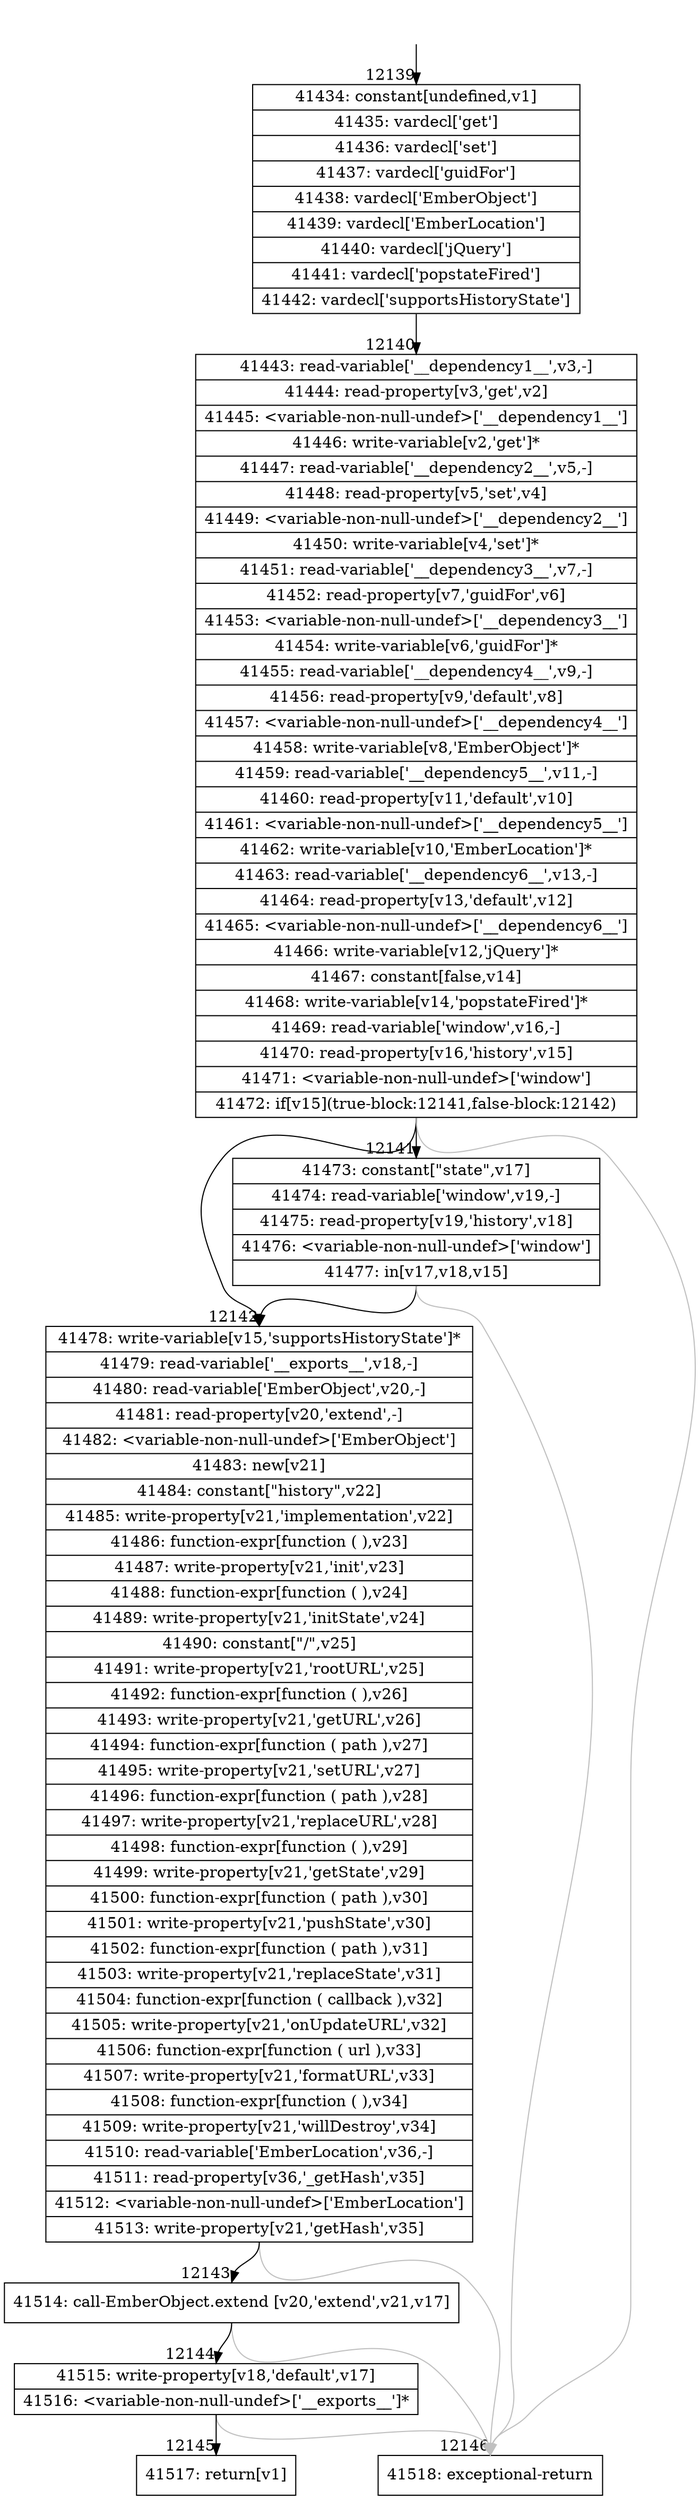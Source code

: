 digraph {
rankdir="TD"
BB_entry986[shape=none,label=""];
BB_entry986 -> BB12139 [tailport=s, headport=n, headlabel="    12139"]
BB12139 [shape=record label="{41434: constant[undefined,v1]|41435: vardecl['get']|41436: vardecl['set']|41437: vardecl['guidFor']|41438: vardecl['EmberObject']|41439: vardecl['EmberLocation']|41440: vardecl['jQuery']|41441: vardecl['popstateFired']|41442: vardecl['supportsHistoryState']}" ] 
BB12139 -> BB12140 [tailport=s, headport=n, headlabel="      12140"]
BB12140 [shape=record label="{41443: read-variable['__dependency1__',v3,-]|41444: read-property[v3,'get',v2]|41445: \<variable-non-null-undef\>['__dependency1__']|41446: write-variable[v2,'get']*|41447: read-variable['__dependency2__',v5,-]|41448: read-property[v5,'set',v4]|41449: \<variable-non-null-undef\>['__dependency2__']|41450: write-variable[v4,'set']*|41451: read-variable['__dependency3__',v7,-]|41452: read-property[v7,'guidFor',v6]|41453: \<variable-non-null-undef\>['__dependency3__']|41454: write-variable[v6,'guidFor']*|41455: read-variable['__dependency4__',v9,-]|41456: read-property[v9,'default',v8]|41457: \<variable-non-null-undef\>['__dependency4__']|41458: write-variable[v8,'EmberObject']*|41459: read-variable['__dependency5__',v11,-]|41460: read-property[v11,'default',v10]|41461: \<variable-non-null-undef\>['__dependency5__']|41462: write-variable[v10,'EmberLocation']*|41463: read-variable['__dependency6__',v13,-]|41464: read-property[v13,'default',v12]|41465: \<variable-non-null-undef\>['__dependency6__']|41466: write-variable[v12,'jQuery']*|41467: constant[false,v14]|41468: write-variable[v14,'popstateFired']*|41469: read-variable['window',v16,-]|41470: read-property[v16,'history',v15]|41471: \<variable-non-null-undef\>['window']|41472: if[v15](true-block:12141,false-block:12142)}" ] 
BB12140 -> BB12142 [tailport=s, headport=n, headlabel="      12142"]
BB12140 -> BB12141 [tailport=s, headport=n, headlabel="      12141"]
BB12140 -> BB12146 [tailport=s, headport=n, color=gray, headlabel="      12146"]
BB12141 [shape=record label="{41473: constant[\"state\",v17]|41474: read-variable['window',v19,-]|41475: read-property[v19,'history',v18]|41476: \<variable-non-null-undef\>['window']|41477: in[v17,v18,v15]}" ] 
BB12141 -> BB12142 [tailport=s, headport=n]
BB12141 -> BB12146 [tailport=s, headport=n, color=gray]
BB12142 [shape=record label="{41478: write-variable[v15,'supportsHistoryState']*|41479: read-variable['__exports__',v18,-]|41480: read-variable['EmberObject',v20,-]|41481: read-property[v20,'extend',-]|41482: \<variable-non-null-undef\>['EmberObject']|41483: new[v21]|41484: constant[\"history\",v22]|41485: write-property[v21,'implementation',v22]|41486: function-expr[function ( ),v23]|41487: write-property[v21,'init',v23]|41488: function-expr[function ( ),v24]|41489: write-property[v21,'initState',v24]|41490: constant[\"/\",v25]|41491: write-property[v21,'rootURL',v25]|41492: function-expr[function ( ),v26]|41493: write-property[v21,'getURL',v26]|41494: function-expr[function ( path ),v27]|41495: write-property[v21,'setURL',v27]|41496: function-expr[function ( path ),v28]|41497: write-property[v21,'replaceURL',v28]|41498: function-expr[function ( ),v29]|41499: write-property[v21,'getState',v29]|41500: function-expr[function ( path ),v30]|41501: write-property[v21,'pushState',v30]|41502: function-expr[function ( path ),v31]|41503: write-property[v21,'replaceState',v31]|41504: function-expr[function ( callback ),v32]|41505: write-property[v21,'onUpdateURL',v32]|41506: function-expr[function ( url ),v33]|41507: write-property[v21,'formatURL',v33]|41508: function-expr[function ( ),v34]|41509: write-property[v21,'willDestroy',v34]|41510: read-variable['EmberLocation',v36,-]|41511: read-property[v36,'_getHash',v35]|41512: \<variable-non-null-undef\>['EmberLocation']|41513: write-property[v21,'getHash',v35]}" ] 
BB12142 -> BB12143 [tailport=s, headport=n, headlabel="      12143"]
BB12142 -> BB12146 [tailport=s, headport=n, color=gray]
BB12143 [shape=record label="{41514: call-EmberObject.extend [v20,'extend',v21,v17]}" ] 
BB12143 -> BB12144 [tailport=s, headport=n, headlabel="      12144"]
BB12143 -> BB12146 [tailport=s, headport=n, color=gray]
BB12144 [shape=record label="{41515: write-property[v18,'default',v17]|41516: \<variable-non-null-undef\>['__exports__']*}" ] 
BB12144 -> BB12145 [tailport=s, headport=n, headlabel="      12145"]
BB12144 -> BB12146 [tailport=s, headport=n, color=gray]
BB12145 [shape=record label="{41517: return[v1]}" ] 
BB12146 [shape=record label="{41518: exceptional-return}" ] 
//#$~ 22303
}
